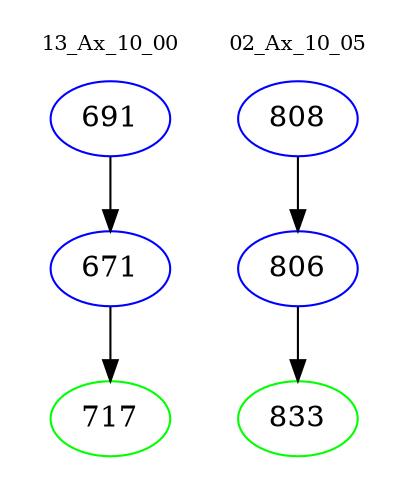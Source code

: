 digraph{
subgraph cluster_0 {
color = white
label = "13_Ax_10_00";
fontsize=10;
T0_691 [label="691", color="blue"]
T0_691 -> T0_671 [color="black"]
T0_671 [label="671", color="blue"]
T0_671 -> T0_717 [color="black"]
T0_717 [label="717", color="green"]
}
subgraph cluster_1 {
color = white
label = "02_Ax_10_05";
fontsize=10;
T1_808 [label="808", color="blue"]
T1_808 -> T1_806 [color="black"]
T1_806 [label="806", color="blue"]
T1_806 -> T1_833 [color="black"]
T1_833 [label="833", color="green"]
}
}
